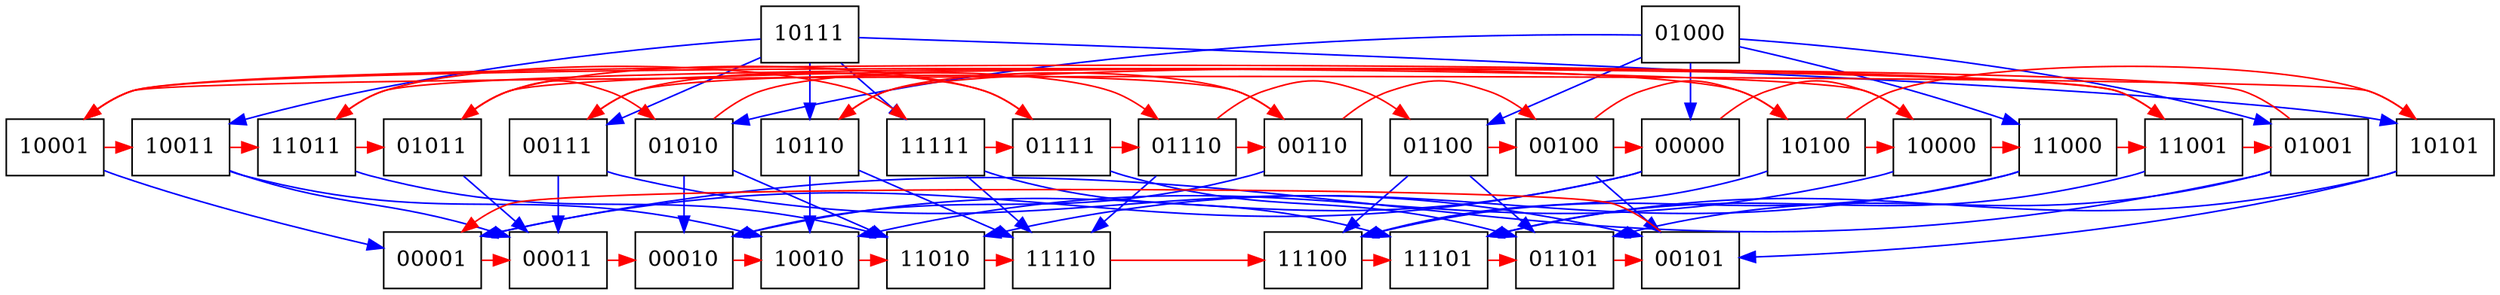 digraph {
	subgraph level_5 { rank = same; node [shape = box] 01000; 10111};
	subgraph level_3 { rank = same; node [shape = box] 00000; 00100; 00110; 00111; 01001; 01010; 01011; 01100; 01110; 01111; 10000; 10001; 10011; 10100; 10101; 10110; 11000; 11001; 11011; 11111};
	subgraph level_1 { rank = same; node [shape = box] 00001; 00010; 00011; 00101; 01101; 10010; 11010; 11100; 11101; 11110};

	edge [color = blue, label = ""] 00000 -> 00001 ;
	edge [color = blue, label = ""] 00000 -> 00010 ;
	edge [color = red, label = ""] 00000 -> 10000 ;
	edge [color = red, label = ""] 00001 -> 00011 ;
	edge [color = red, label = ""] 00010 -> 10010 ;
	edge [color = red, label = ""] 00011 -> 00010 ;
	edge [color = red, label = ""] 00100 -> 00000 ;
	edge [color = blue, label = ""] 00100 -> 00101 ;
	edge [color = red, label = ""] 00100 -> 10100 ;
	edge [color = red, label = ""] 00101 -> 00001 ;
	edge [color = blue, label = ""] 00110 -> 00010 ;
	edge [color = red, label = ""] 00110 -> 00100 ;
	edge [color = red, label = ""] 00110 -> 10110 ;
	edge [color = blue, label = ""] 00111 -> 00011 ;
	edge [color = blue, label = ""] 00111 -> 00101 ;
	edge [color = red, label = ""] 00111 -> 00110 ;
	edge [color = blue, label = ""] 01000 -> 00000 ;
	edge [color = blue, label = ""] 01000 -> 01001 ;
	edge [color = blue, label = ""] 01000 -> 01010 ;
	edge [color = blue, label = ""] 01000 -> 01100 ;
	edge [color = blue, label = ""] 01000 -> 11000 ;
	edge [color = blue, label = ""] 01001 -> 00001 ;
	edge [color = red, label = ""] 01001 -> 01011 ;
	edge [color = blue, label = ""] 01001 -> 01101 ;
	edge [color = blue, label = ""] 01010 -> 00010 ;
	edge [color = red, label = ""] 01010 -> 01110 ;
	edge [color = blue, label = ""] 01010 -> 11010 ;
	edge [color = blue, label = ""] 01011 -> 00011 ;
	edge [color = red, label = ""] 01011 -> 01010 ;
	edge [color = red, label = ""] 01011 -> 01111 ;
	edge [color = red, label = ""] 01100 -> 00100 ;
	edge [color = blue, label = ""] 01100 -> 01101 ;
	edge [color = blue, label = ""] 01100 -> 11100 ;
	edge [color = red, label = ""] 01101 -> 00101 ;
	edge [color = red, label = ""] 01110 -> 00110 ;
	edge [color = red, label = ""] 01110 -> 01100 ;
	edge [color = blue, label = ""] 01110 -> 11110 ;
	edge [color = red, label = ""] 01111 -> 00111 ;
	edge [color = blue, label = ""] 01111 -> 01101 ;
	edge [color = red, label = ""] 01111 -> 01110 ;
	edge [color = red, label = ""] 10000 -> 10001 ;
	edge [color = blue, label = ""] 10000 -> 10010 ;
	edge [color = red, label = ""] 10000 -> 11000 ;
	edge [color = blue, label = ""] 10001 -> 00001 ;
	edge [color = red, label = ""] 10001 -> 10011 ;
	edge [color = red, label = ""] 10001 -> 11001 ;
	edge [color = red, label = ""] 10010 -> 11010 ;
	edge [color = blue, label = ""] 10011 -> 00011 ;
	edge [color = blue, label = ""] 10011 -> 10010 ;
	edge [color = red, label = ""] 10011 -> 11011 ;
	edge [color = red, label = ""] 10100 -> 10000 ;
	edge [color = red, label = ""] 10100 -> 10101 ;
	edge [color = blue, label = ""] 10100 -> 11100 ;
	edge [color = blue, label = ""] 10101 -> 00101 ;
	edge [color = red, label = ""] 10101 -> 10001 ;
	edge [color = blue, label = ""] 10101 -> 11101 ;
	edge [color = blue, label = ""] 10110 -> 10010 ;
	edge [color = red, label = ""] 10110 -> 10100 ;
	edge [color = blue, label = ""] 10110 -> 11110 ;
	edge [color = blue, label = ""] 10111 -> 00111 ;
	edge [color = blue, label = ""] 10111 -> 10011 ;
	edge [color = blue, label = ""] 10111 -> 10101 ;
	edge [color = blue, label = ""] 10111 -> 10110 ;
	edge [color = blue, label = ""] 10111 -> 11111 ;
	edge [color = red, label = ""] 11000 -> 11001 ;
	edge [color = blue, label = ""] 11000 -> 11010 ;
	edge [color = blue, label = ""] 11000 -> 11100 ;
	edge [color = red, label = ""] 11001 -> 01001 ;
	edge [color = red, label = ""] 11001 -> 11011 ;
	edge [color = blue, label = ""] 11001 -> 11101 ;
	edge [color = red, label = ""] 11010 -> 11110 ;
	edge [color = red, label = ""] 11011 -> 01011 ;
	edge [color = blue, label = ""] 11011 -> 11010 ;
	edge [color = red, label = ""] 11011 -> 11111 ;
	edge [color = red, label = ""] 11100 -> 11101 ;
	edge [color = red, label = ""] 11101 -> 01101 ;
	edge [color = red, label = ""] 11110 -> 11100 ;
	edge [color = red, label = ""] 11111 -> 01111 ;
	edge [color = blue, label = ""] 11111 -> 11101 ;
	edge [color = blue, label = ""] 11111 -> 11110 ;
}